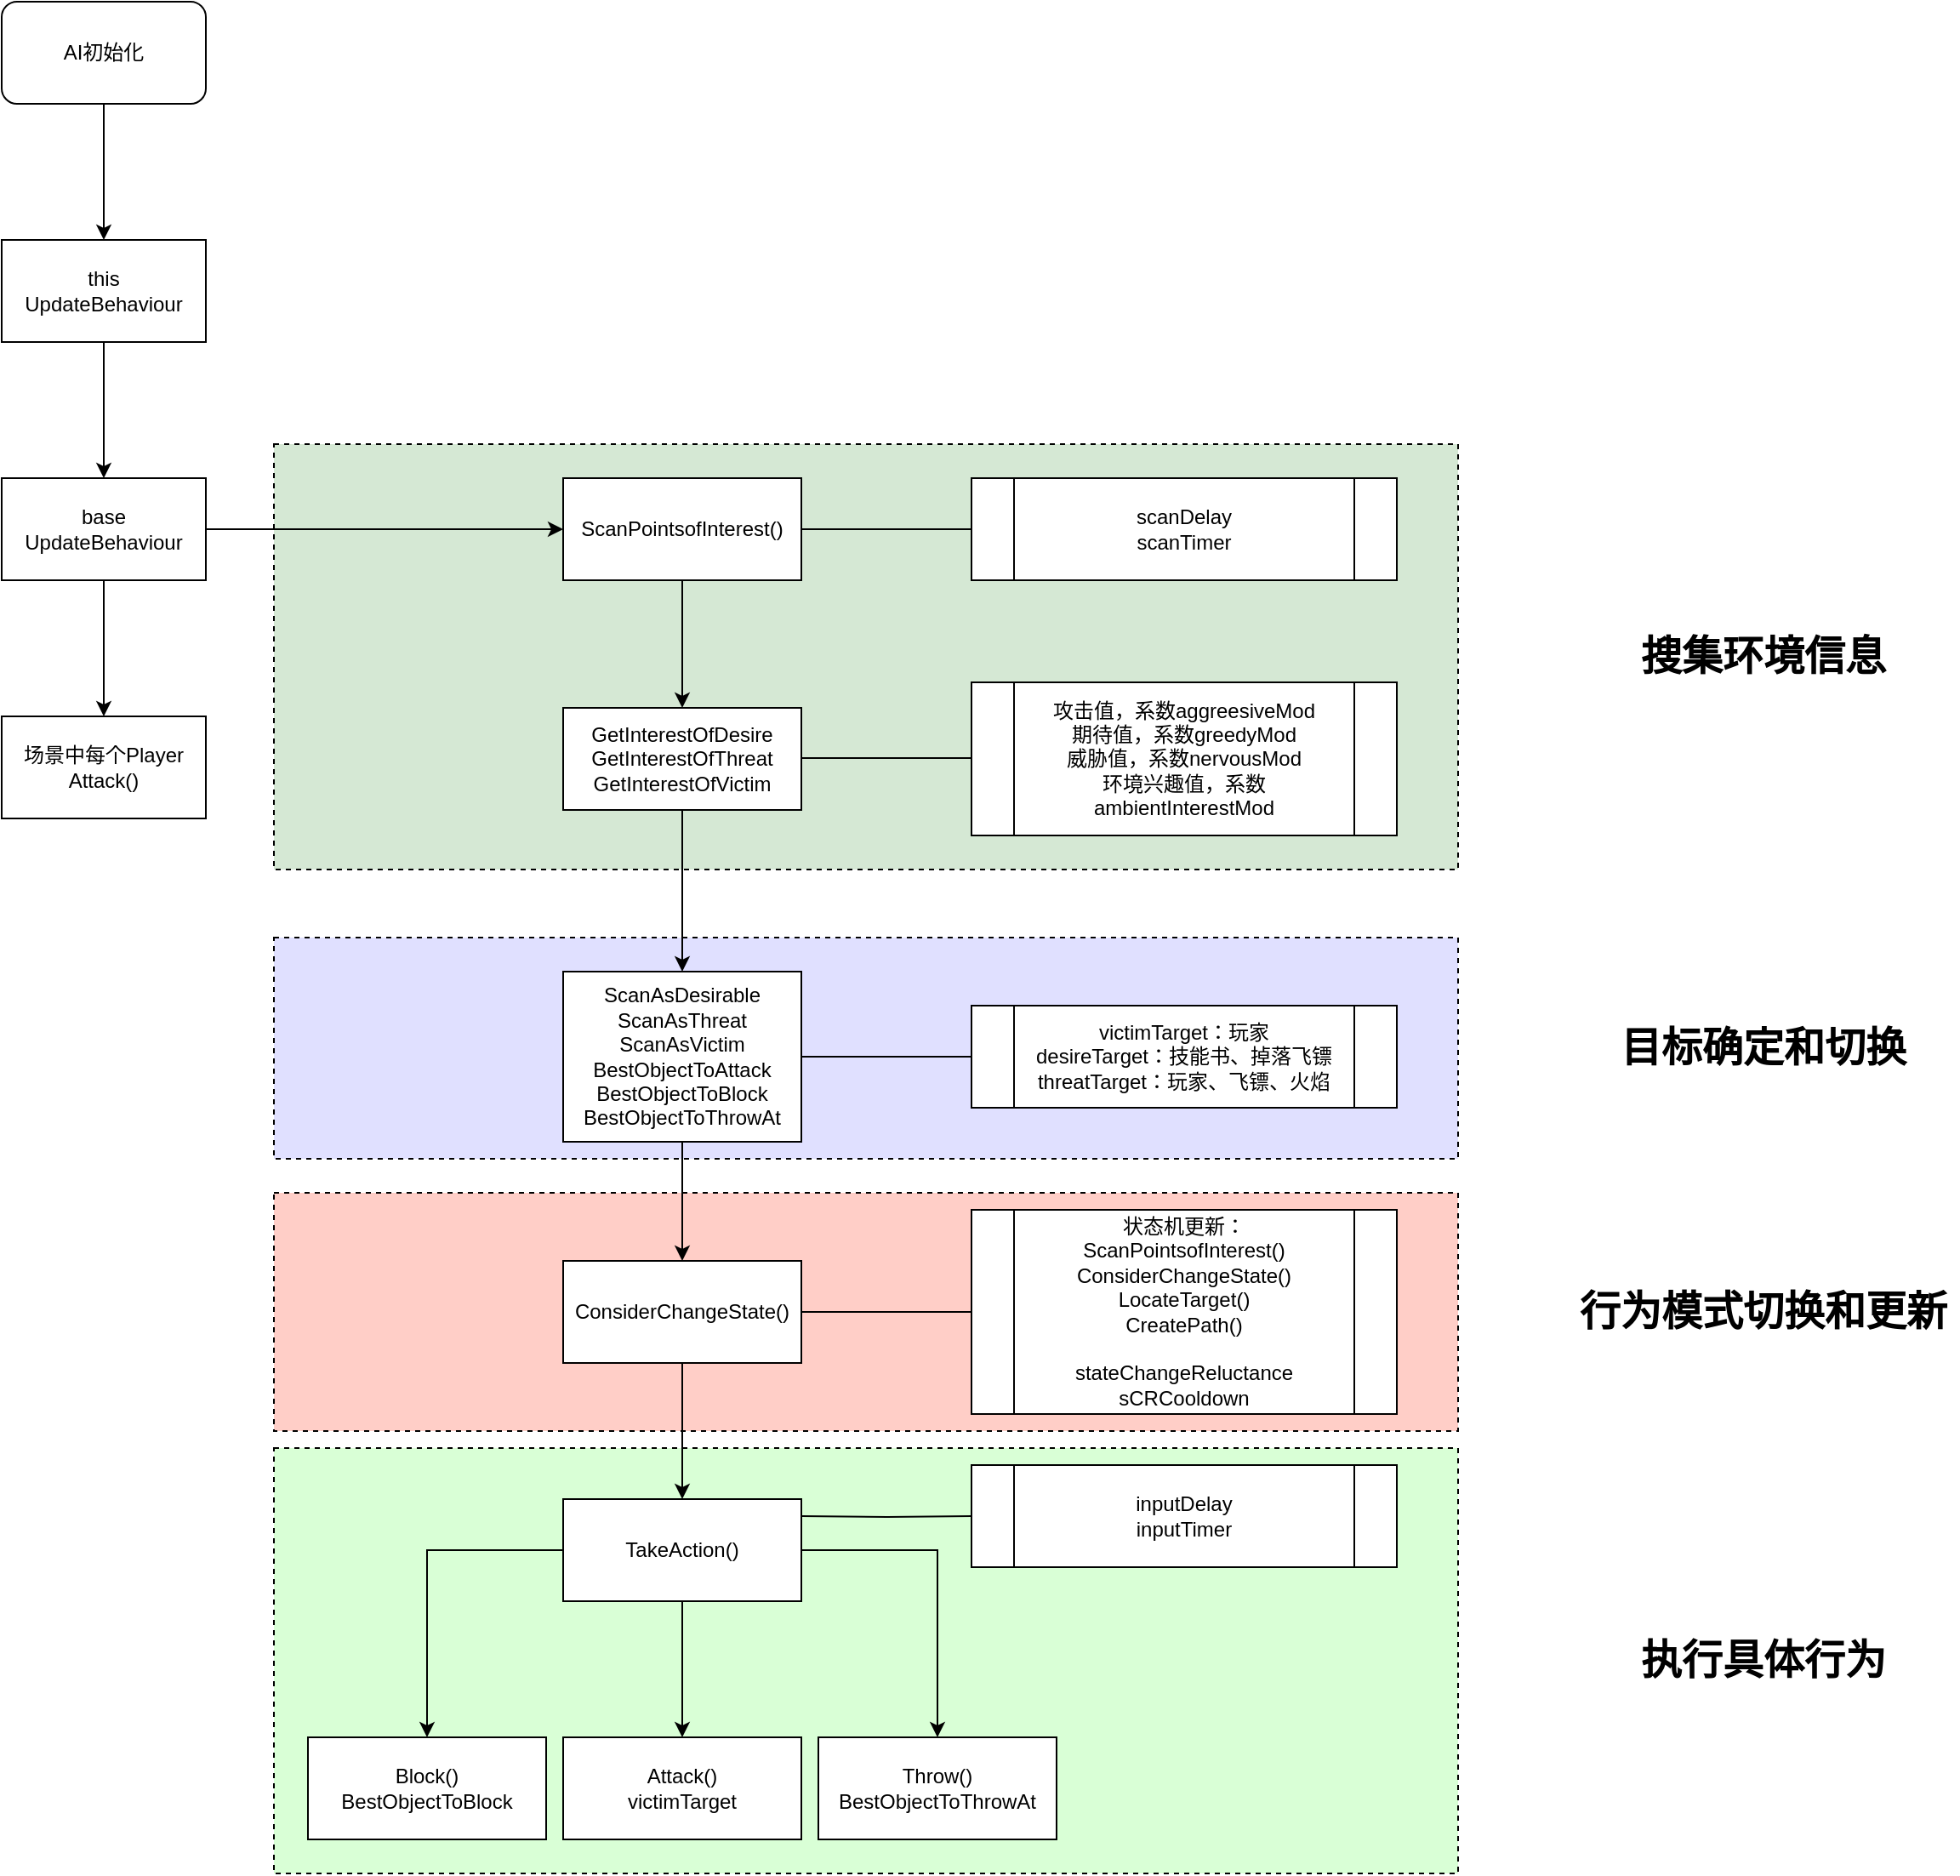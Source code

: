 <mxfile version="14.1.8" type="device"><diagram id="jfuekpTTWOhJfaXUJQrJ" name="第 1 页"><mxGraphModel dx="1422" dy="942" grid="1" gridSize="10" guides="1" tooltips="1" connect="1" arrows="1" fold="1" page="1" pageScale="1" pageWidth="827" pageHeight="1169" math="0" shadow="0"><root><mxCell id="0"/><mxCell id="1" parent="0"/><mxCell id="Z39AWP3-DyInojLnsu9D-9" value="" style="rounded=0;whiteSpace=wrap;html=1;dashed=1;fillColor=#D9FFD6;" vertex="1" parent="1"><mxGeometry x="290" y="1010" width="696" height="250" as="geometry"/></mxCell><mxCell id="Z39AWP3-DyInojLnsu9D-8" value="" style="rounded=0;whiteSpace=wrap;html=1;dashed=1;fillColor=#FFCEC7;" vertex="1" parent="1"><mxGeometry x="290" y="860" width="696" height="140" as="geometry"/></mxCell><mxCell id="Z39AWP3-DyInojLnsu9D-7" value="" style="rounded=0;whiteSpace=wrap;html=1;dashed=1;fillColor=#E0E0FF;" vertex="1" parent="1"><mxGeometry x="290" y="710" width="696" height="130" as="geometry"/></mxCell><mxCell id="vp8CZvjTNSCKODOCNTWA-39" value="" style="rounded=0;whiteSpace=wrap;html=1;dashed=1;fillColor=#D5E8D4;" parent="1" vertex="1"><mxGeometry x="290" y="420" width="696" height="250" as="geometry"/></mxCell><mxCell id="vp8CZvjTNSCKODOCNTWA-5" value="" style="edgeStyle=orthogonalEdgeStyle;rounded=0;orthogonalLoop=1;jettySize=auto;html=1;" parent="1" source="vp8CZvjTNSCKODOCNTWA-1" target="vp8CZvjTNSCKODOCNTWA-4" edge="1"><mxGeometry relative="1" as="geometry"/></mxCell><mxCell id="vp8CZvjTNSCKODOCNTWA-1" value="AI初始化" style="rounded=1;whiteSpace=wrap;html=1;" parent="1" vertex="1"><mxGeometry x="130" y="160" width="120" height="60" as="geometry"/></mxCell><mxCell id="vp8CZvjTNSCKODOCNTWA-9" value="" style="edgeStyle=orthogonalEdgeStyle;rounded=0;orthogonalLoop=1;jettySize=auto;html=1;" parent="1" source="vp8CZvjTNSCKODOCNTWA-4" target="vp8CZvjTNSCKODOCNTWA-8" edge="1"><mxGeometry relative="1" as="geometry"/></mxCell><mxCell id="vp8CZvjTNSCKODOCNTWA-4" value="this&lt;br&gt;UpdateBehaviour" style="rounded=0;whiteSpace=wrap;html=1;" parent="1" vertex="1"><mxGeometry x="130" y="300" width="120" height="60" as="geometry"/></mxCell><mxCell id="vp8CZvjTNSCKODOCNTWA-11" value="" style="edgeStyle=orthogonalEdgeStyle;rounded=0;orthogonalLoop=1;jettySize=auto;html=1;" parent="1" source="vp8CZvjTNSCKODOCNTWA-8" target="vp8CZvjTNSCKODOCNTWA-10" edge="1"><mxGeometry relative="1" as="geometry"/></mxCell><mxCell id="vp8CZvjTNSCKODOCNTWA-13" value="" style="edgeStyle=orthogonalEdgeStyle;rounded=0;orthogonalLoop=1;jettySize=auto;html=1;" parent="1" source="vp8CZvjTNSCKODOCNTWA-8" target="vp8CZvjTNSCKODOCNTWA-12" edge="1"><mxGeometry relative="1" as="geometry"/></mxCell><mxCell id="vp8CZvjTNSCKODOCNTWA-8" value="base&lt;br&gt;UpdateBehaviour" style="whiteSpace=wrap;html=1;rounded=0;" parent="1" vertex="1"><mxGeometry x="130" y="440" width="120" height="60" as="geometry"/></mxCell><mxCell id="vp8CZvjTNSCKODOCNTWA-10" value="场景中每个Player&lt;br&gt;Attack()" style="whiteSpace=wrap;html=1;rounded=0;" parent="1" vertex="1"><mxGeometry x="130" y="580" width="120" height="60" as="geometry"/></mxCell><mxCell id="vp8CZvjTNSCKODOCNTWA-24" value="" style="edgeStyle=orthogonalEdgeStyle;rounded=0;orthogonalLoop=1;jettySize=auto;html=1;endArrow=none;endFill=0;" parent="1" source="Z39AWP3-DyInojLnsu9D-3" target="vp8CZvjTNSCKODOCNTWA-23" edge="1"><mxGeometry relative="1" as="geometry"/></mxCell><mxCell id="GA3M2RPO_d6w6dg-5D6D-2" value="" style="edgeStyle=orthogonalEdgeStyle;rounded=0;orthogonalLoop=1;jettySize=auto;html=1;" parent="1" source="vp8CZvjTNSCKODOCNTWA-12" target="GA3M2RPO_d6w6dg-5D6D-1" edge="1"><mxGeometry relative="1" as="geometry"/></mxCell><mxCell id="vp8CZvjTNSCKODOCNTWA-12" value="ScanPointsofInterest()" style="whiteSpace=wrap;html=1;rounded=0;" parent="1" vertex="1"><mxGeometry x="460" y="440" width="140" height="60" as="geometry"/></mxCell><mxCell id="vp8CZvjTNSCKODOCNTWA-18" value="" style="edgeStyle=orthogonalEdgeStyle;rounded=0;orthogonalLoop=1;jettySize=auto;html=1;" parent="1" source="vp8CZvjTNSCKODOCNTWA-15" target="vp8CZvjTNSCKODOCNTWA-17" edge="1"><mxGeometry relative="1" as="geometry"/></mxCell><mxCell id="vp8CZvjTNSCKODOCNTWA-22" value="" style="edgeStyle=orthogonalEdgeStyle;rounded=0;orthogonalLoop=1;jettySize=auto;html=1;endArrow=none;endFill=0;" parent="1" source="vp8CZvjTNSCKODOCNTWA-15" target="vp8CZvjTNSCKODOCNTWA-21" edge="1"><mxGeometry relative="1" as="geometry"/></mxCell><mxCell id="vp8CZvjTNSCKODOCNTWA-15" value="ConsiderChangeState()" style="whiteSpace=wrap;html=1;rounded=0;" parent="1" vertex="1"><mxGeometry x="460" y="900" width="140" height="60" as="geometry"/></mxCell><mxCell id="vp8CZvjTNSCKODOCNTWA-31" value="" style="edgeStyle=orthogonalEdgeStyle;rounded=0;orthogonalLoop=1;jettySize=auto;html=1;endArrow=classic;endFill=1;" parent="1" source="vp8CZvjTNSCKODOCNTWA-17" target="vp8CZvjTNSCKODOCNTWA-30" edge="1"><mxGeometry relative="1" as="geometry"/></mxCell><mxCell id="vp8CZvjTNSCKODOCNTWA-33" value="" style="edgeStyle=orthogonalEdgeStyle;rounded=0;orthogonalLoop=1;jettySize=auto;html=1;endArrow=classic;endFill=1;" parent="1" source="vp8CZvjTNSCKODOCNTWA-17" target="vp8CZvjTNSCKODOCNTWA-32" edge="1"><mxGeometry relative="1" as="geometry"/></mxCell><mxCell id="vp8CZvjTNSCKODOCNTWA-35" value="" style="edgeStyle=orthogonalEdgeStyle;rounded=0;orthogonalLoop=1;jettySize=auto;html=1;endArrow=classic;endFill=1;" parent="1" source="vp8CZvjTNSCKODOCNTWA-17" target="vp8CZvjTNSCKODOCNTWA-34" edge="1"><mxGeometry relative="1" as="geometry"/></mxCell><mxCell id="vp8CZvjTNSCKODOCNTWA-17" value="TakeAction()" style="whiteSpace=wrap;html=1;rounded=0;" parent="1" vertex="1"><mxGeometry x="460" y="1040" width="140" height="60" as="geometry"/></mxCell><mxCell id="vp8CZvjTNSCKODOCNTWA-21" value="&lt;span&gt;状态机更新：&lt;/span&gt;&lt;br&gt;&lt;span&gt;ScanPointsofInterest()&lt;/span&gt;&lt;br&gt;&lt;span&gt;ConsiderChangeState()&lt;/span&gt;&lt;br&gt;&lt;span&gt;LocateTarget()&lt;/span&gt;&lt;br&gt;&lt;span&gt;CreatePath()&lt;br&gt;&lt;br&gt;stateChangeReluctance&lt;br&gt;sCRCooldown&lt;br&gt;&lt;/span&gt;" style="shape=process;whiteSpace=wrap;html=1;backgroundOutline=1;rounded=0;" parent="1" vertex="1"><mxGeometry x="700" y="870" width="250" height="120" as="geometry"/></mxCell><mxCell id="vp8CZvjTNSCKODOCNTWA-23" value="victimTarget：玩家&lt;br&gt;desireTarget：技能书、掉落飞镖&lt;br&gt;threatTarget：玩家、飞镖、火焰" style="shape=process;whiteSpace=wrap;html=1;backgroundOutline=1;rounded=0;" parent="1" vertex="1"><mxGeometry x="700" y="750" width="250" height="60" as="geometry"/></mxCell><mxCell id="vp8CZvjTNSCKODOCNTWA-27" value="" style="endArrow=none;html=1;entryX=0;entryY=0.5;entryDx=0;entryDy=0;exitX=1;exitY=0.5;exitDx=0;exitDy=0;" parent="1" source="vp8CZvjTNSCKODOCNTWA-12" target="vp8CZvjTNSCKODOCNTWA-29" edge="1"><mxGeometry width="50" height="50" relative="1" as="geometry"><mxPoint x="530" y="440" as="sourcePoint"/><mxPoint x="670" y="360" as="targetPoint"/></mxGeometry></mxCell><mxCell id="vp8CZvjTNSCKODOCNTWA-29" value="scanDelay&lt;br&gt;scanTimer" style="shape=process;whiteSpace=wrap;html=1;backgroundOutline=1;rounded=0;" parent="1" vertex="1"><mxGeometry x="700" y="440" width="250" height="60" as="geometry"/></mxCell><mxCell id="vp8CZvjTNSCKODOCNTWA-30" value="Block()&lt;br&gt;BestObjectToBlock" style="whiteSpace=wrap;html=1;rounded=0;" parent="1" vertex="1"><mxGeometry x="310" y="1180" width="140" height="60" as="geometry"/></mxCell><mxCell id="vp8CZvjTNSCKODOCNTWA-32" value="Throw()&lt;br&gt;BestObjectToThrowAt" style="whiteSpace=wrap;html=1;rounded=0;" parent="1" vertex="1"><mxGeometry x="610" y="1180" width="140" height="60" as="geometry"/></mxCell><mxCell id="vp8CZvjTNSCKODOCNTWA-34" value="Attack()&lt;br&gt;victimTarget" style="whiteSpace=wrap;html=1;rounded=0;" parent="1" vertex="1"><mxGeometry x="460" y="1180" width="140" height="60" as="geometry"/></mxCell><mxCell id="vp8CZvjTNSCKODOCNTWA-37" value="" style="edgeStyle=orthogonalEdgeStyle;rounded=0;orthogonalLoop=1;jettySize=auto;html=1;endArrow=none;endFill=0;" parent="1" target="vp8CZvjTNSCKODOCNTWA-38" edge="1"><mxGeometry relative="1" as="geometry"><mxPoint x="600" y="1050" as="sourcePoint"/></mxGeometry></mxCell><mxCell id="vp8CZvjTNSCKODOCNTWA-38" value="inputDelay&lt;br&gt;inputTimer" style="shape=process;whiteSpace=wrap;html=1;backgroundOutline=1;rounded=0;" parent="1" vertex="1"><mxGeometry x="700" y="1020" width="250" height="60" as="geometry"/></mxCell><mxCell id="Z39AWP3-DyInojLnsu9D-4" value="" style="edgeStyle=orthogonalEdgeStyle;rounded=0;orthogonalLoop=1;jettySize=auto;html=1;" edge="1" parent="1" source="GA3M2RPO_d6w6dg-5D6D-1" target="Z39AWP3-DyInojLnsu9D-3"><mxGeometry relative="1" as="geometry"/></mxCell><mxCell id="GA3M2RPO_d6w6dg-5D6D-1" value="GetInterestOfDesire&lt;br&gt;GetInterestOfThreat&lt;br&gt;GetInterestOfVictim" style="whiteSpace=wrap;html=1;rounded=0;" parent="1" vertex="1"><mxGeometry x="460" y="575" width="140" height="60" as="geometry"/></mxCell><mxCell id="GA3M2RPO_d6w6dg-5D6D-4" value="攻击值，系数aggreesiveMod&lt;br&gt;期待值，系数greedyMod&lt;br&gt;威胁值，系数nervousMod&lt;br&gt;环境兴趣值，系数ambientInterestMod" style="shape=process;whiteSpace=wrap;html=1;backgroundOutline=1;rounded=0;" parent="1" vertex="1"><mxGeometry x="700" y="560" width="250" height="90" as="geometry"/></mxCell><mxCell id="GA3M2RPO_d6w6dg-5D6D-5" value="" style="edgeStyle=orthogonalEdgeStyle;rounded=0;orthogonalLoop=1;jettySize=auto;html=1;endArrow=none;endFill=0;" parent="1" edge="1"><mxGeometry relative="1" as="geometry"><mxPoint x="600" y="604.5" as="sourcePoint"/><mxPoint x="700" y="604.5" as="targetPoint"/></mxGeometry></mxCell><mxCell id="Z39AWP3-DyInojLnsu9D-5" value="" style="edgeStyle=orthogonalEdgeStyle;rounded=0;orthogonalLoop=1;jettySize=auto;html=1;" edge="1" parent="1" source="Z39AWP3-DyInojLnsu9D-3" target="vp8CZvjTNSCKODOCNTWA-15"><mxGeometry relative="1" as="geometry"/></mxCell><mxCell id="Z39AWP3-DyInojLnsu9D-3" value="&lt;span&gt;ScanAsDesirable&lt;br&gt;&lt;/span&gt;&lt;span&gt;ScanAsThreat&lt;br&gt;&lt;/span&gt;&lt;span&gt;ScanAsVictim&lt;br&gt;&lt;/span&gt;&lt;span&gt;BestObjectToAttack&lt;br&gt;BestObjectToBlock&lt;br&gt;BestObjectToThrowAt&lt;br&gt;&lt;/span&gt;" style="whiteSpace=wrap;html=1;rounded=0;" vertex="1" parent="1"><mxGeometry x="460" y="730" width="140" height="100" as="geometry"/></mxCell><mxCell id="Z39AWP3-DyInojLnsu9D-10" value="搜集环境信息" style="text;strokeColor=none;fillColor=none;html=1;fontSize=24;fontStyle=1;verticalAlign=middle;align=center;" vertex="1" parent="1"><mxGeometry x="1050" y="525" width="230" height="40" as="geometry"/></mxCell><mxCell id="Z39AWP3-DyInojLnsu9D-11" value="目标确定和切换" style="text;strokeColor=none;fillColor=none;html=1;fontSize=24;fontStyle=1;verticalAlign=middle;align=center;" vertex="1" parent="1"><mxGeometry x="1050" y="755" width="230" height="40" as="geometry"/></mxCell><mxCell id="Z39AWP3-DyInojLnsu9D-12" value="行为模式切换和更新" style="text;strokeColor=none;fillColor=none;html=1;fontSize=24;fontStyle=1;verticalAlign=middle;align=center;" vertex="1" parent="1"><mxGeometry x="1050" y="910" width="230" height="40" as="geometry"/></mxCell><mxCell id="Z39AWP3-DyInojLnsu9D-13" value="执行具体行为" style="text;strokeColor=none;fillColor=none;html=1;fontSize=24;fontStyle=1;verticalAlign=middle;align=center;" vertex="1" parent="1"><mxGeometry x="1050" y="1115" width="230" height="40" as="geometry"/></mxCell></root></mxGraphModel></diagram></mxfile>